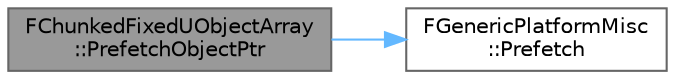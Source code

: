 digraph "FChunkedFixedUObjectArray::PrefetchObjectPtr"
{
 // INTERACTIVE_SVG=YES
 // LATEX_PDF_SIZE
  bgcolor="transparent";
  edge [fontname=Helvetica,fontsize=10,labelfontname=Helvetica,labelfontsize=10];
  node [fontname=Helvetica,fontsize=10,shape=box,height=0.2,width=0.4];
  rankdir="LR";
  Node1 [id="Node000001",label="FChunkedFixedUObjectArray\l::PrefetchObjectPtr",height=0.2,width=0.4,color="gray40", fillcolor="grey60", style="filled", fontcolor="black",tooltip=" "];
  Node1 -> Node2 [id="edge1_Node000001_Node000002",color="steelblue1",style="solid",tooltip=" "];
  Node2 [id="Node000002",label="FGenericPlatformMisc\l::Prefetch",height=0.2,width=0.4,color="grey40", fillcolor="white", style="filled",URL="$d1/de8/structFGenericPlatformMisc.html#a57b50e0120163ede6e76b73d6f2b7033",tooltip=" "];
}
